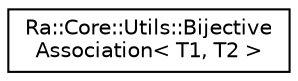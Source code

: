 digraph "Graphical Class Hierarchy"
{
 // INTERACTIVE_SVG=YES
 // LATEX_PDF_SIZE
  edge [fontname="Helvetica",fontsize="10",labelfontname="Helvetica",labelfontsize="10"];
  node [fontname="Helvetica",fontsize="10",shape=record];
  rankdir="LR";
  Node0 [label="Ra::Core::Utils::Bijective\lAssociation\< T1, T2 \>",height=0.2,width=0.4,color="black", fillcolor="white", style="filled",URL="$classRa_1_1Core_1_1Utils_1_1BijectiveAssociation.html",tooltip="Bijective association on a finite set of <key, value> pairs."];
}
